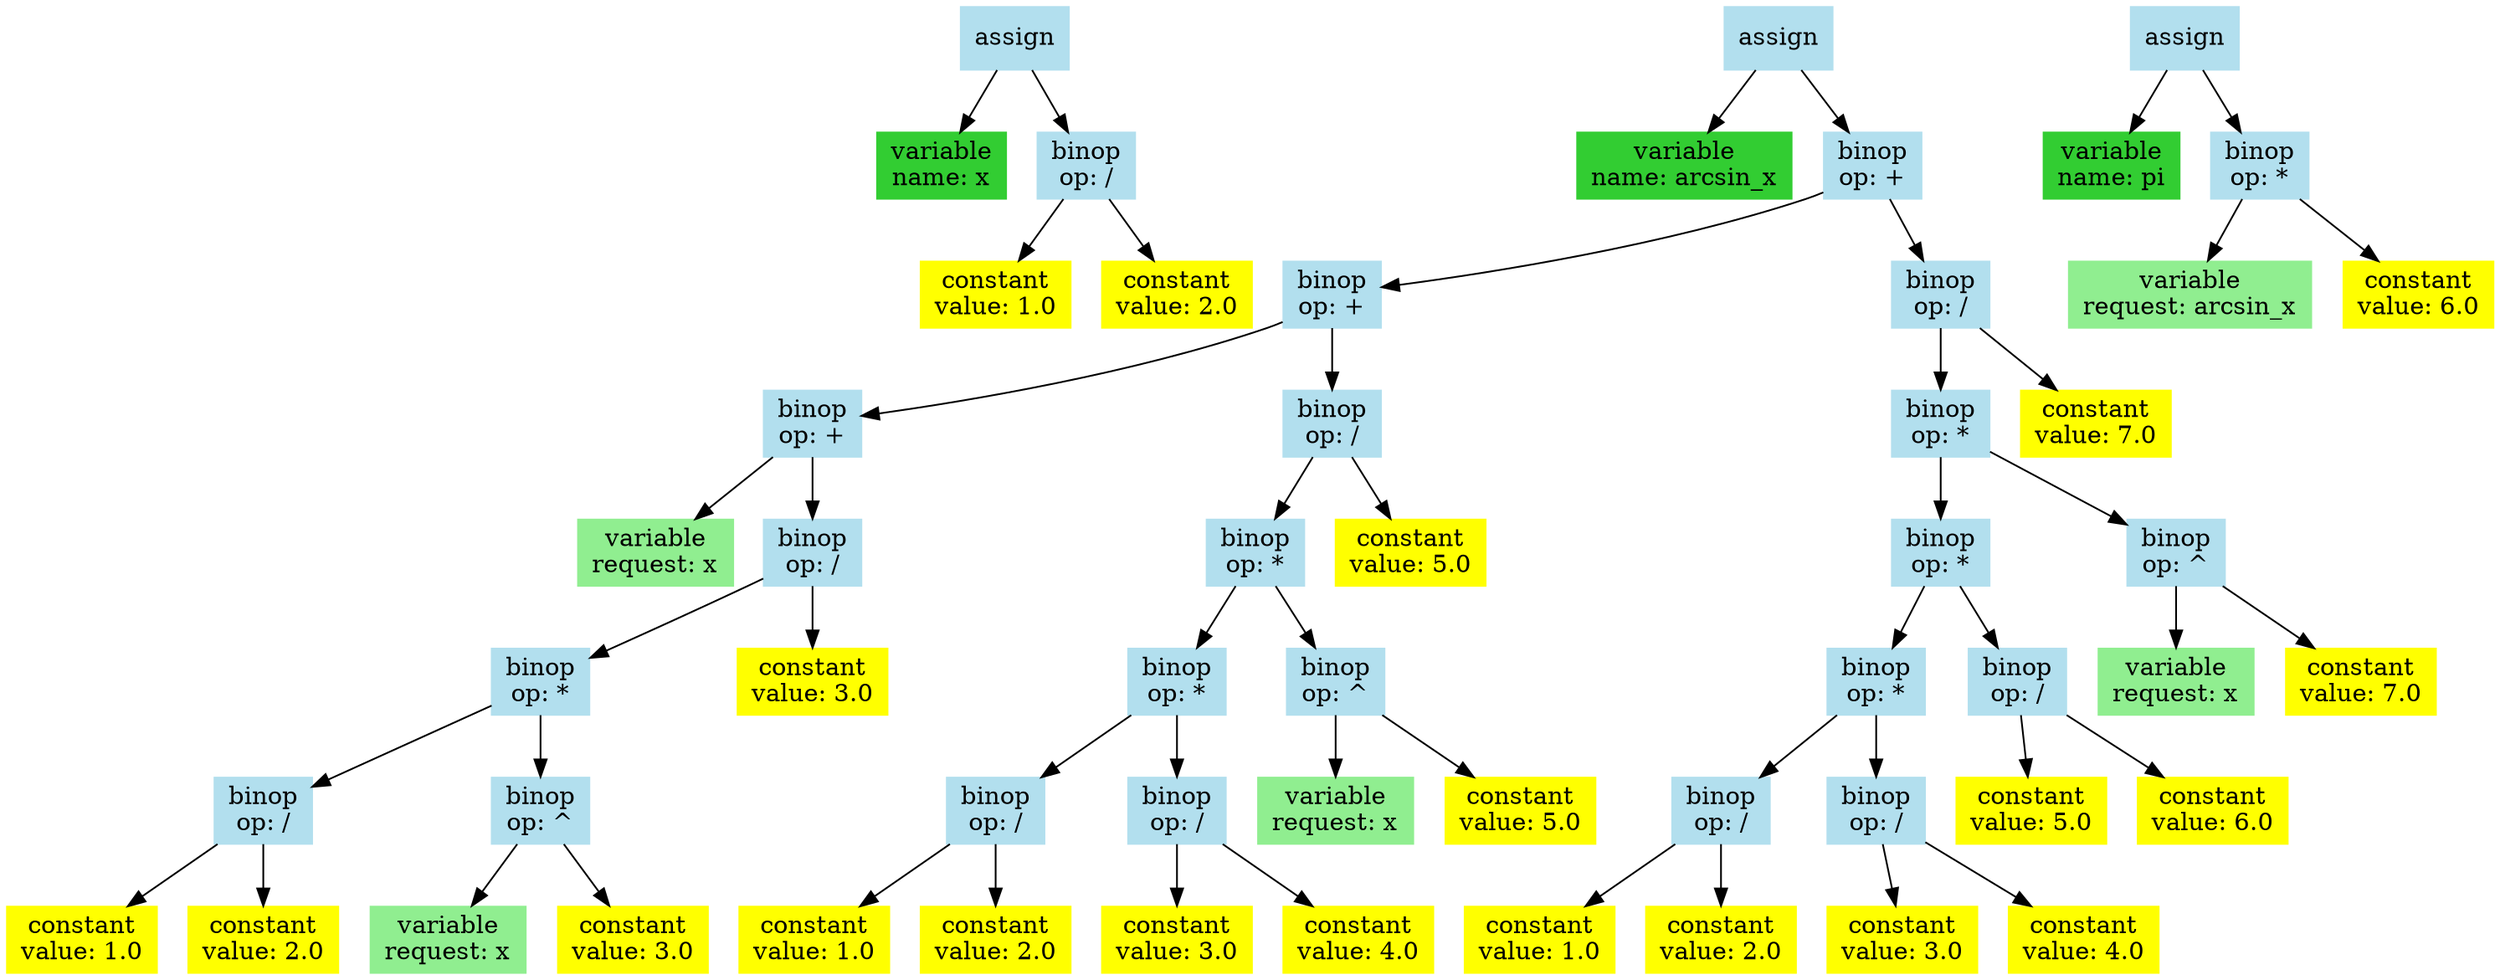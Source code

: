 // AST para Calculadora
digraph AST {
	node [color=lightblue2 shape=box style=filled]
	n01 [label=assign]
	n02 [label="variable
name: x" color=limegreen]
	n01 -> n02
	n03 [label="binop
op: /"]
	n04 [label="constant
value: 1.0" color=yellow]
	n03 -> n04
	n05 [label="constant
value: 2.0" color=yellow]
	n03 -> n05
	n01 -> n03
	n06 [label=assign]
	n07 [label="variable
name: arcsin_x" color=limegreen]
	n06 -> n07
	n08 [label="binop
op: +"]
	n09 [label="binop
op: +"]
	n10 [label="binop
op: +"]
	n11 [label="variable
request: x" color=lightgreen]
	n10 -> n11
	n12 [label="binop
op: /"]
	n13 [label="binop
op: *"]
	n14 [label="binop
op: /"]
	n15 [label="constant
value: 1.0" color=yellow]
	n14 -> n15
	n16 [label="constant
value: 2.0" color=yellow]
	n14 -> n16
	n13 -> n14
	n17 [label="binop
op: ^"]
	n18 [label="variable
request: x" color=lightgreen]
	n17 -> n18
	n19 [label="constant
value: 3.0" color=yellow]
	n17 -> n19
	n13 -> n17
	n12 -> n13
	n20 [label="constant
value: 3.0" color=yellow]
	n12 -> n20
	n10 -> n12
	n09 -> n10
	n21 [label="binop
op: /"]
	n22 [label="binop
op: *"]
	n23 [label="binop
op: *"]
	n24 [label="binop
op: /"]
	n25 [label="constant
value: 1.0" color=yellow]
	n24 -> n25
	n26 [label="constant
value: 2.0" color=yellow]
	n24 -> n26
	n23 -> n24
	n27 [label="binop
op: /"]
	n28 [label="constant
value: 3.0" color=yellow]
	n27 -> n28
	n29 [label="constant
value: 4.0" color=yellow]
	n27 -> n29
	n23 -> n27
	n22 -> n23
	n30 [label="binop
op: ^"]
	n31 [label="variable
request: x" color=lightgreen]
	n30 -> n31
	n32 [label="constant
value: 5.0" color=yellow]
	n30 -> n32
	n22 -> n30
	n21 -> n22
	n33 [label="constant
value: 5.0" color=yellow]
	n21 -> n33
	n09 -> n21
	n08 -> n09
	n34 [label="binop
op: /"]
	n35 [label="binop
op: *"]
	n36 [label="binop
op: *"]
	n37 [label="binop
op: *"]
	n38 [label="binop
op: /"]
	n39 [label="constant
value: 1.0" color=yellow]
	n38 -> n39
	n40 [label="constant
value: 2.0" color=yellow]
	n38 -> n40
	n37 -> n38
	n41 [label="binop
op: /"]
	n42 [label="constant
value: 3.0" color=yellow]
	n41 -> n42
	n43 [label="constant
value: 4.0" color=yellow]
	n41 -> n43
	n37 -> n41
	n36 -> n37
	n44 [label="binop
op: /"]
	n45 [label="constant
value: 5.0" color=yellow]
	n44 -> n45
	n46 [label="constant
value: 6.0" color=yellow]
	n44 -> n46
	n36 -> n44
	n35 -> n36
	n47 [label="binop
op: ^"]
	n48 [label="variable
request: x" color=lightgreen]
	n47 -> n48
	n49 [label="constant
value: 7.0" color=yellow]
	n47 -> n49
	n35 -> n47
	n34 -> n35
	n50 [label="constant
value: 7.0" color=yellow]
	n34 -> n50
	n08 -> n34
	n06 -> n08
	n51 [label=assign]
	n52 [label="variable
name: pi" color=limegreen]
	n51 -> n52
	n53 [label="binop
op: *"]
	n54 [label="variable
request: arcsin_x" color=lightgreen]
	n53 -> n54
	n55 [label="constant
value: 6.0" color=yellow]
	n53 -> n55
	n51 -> n53
}
